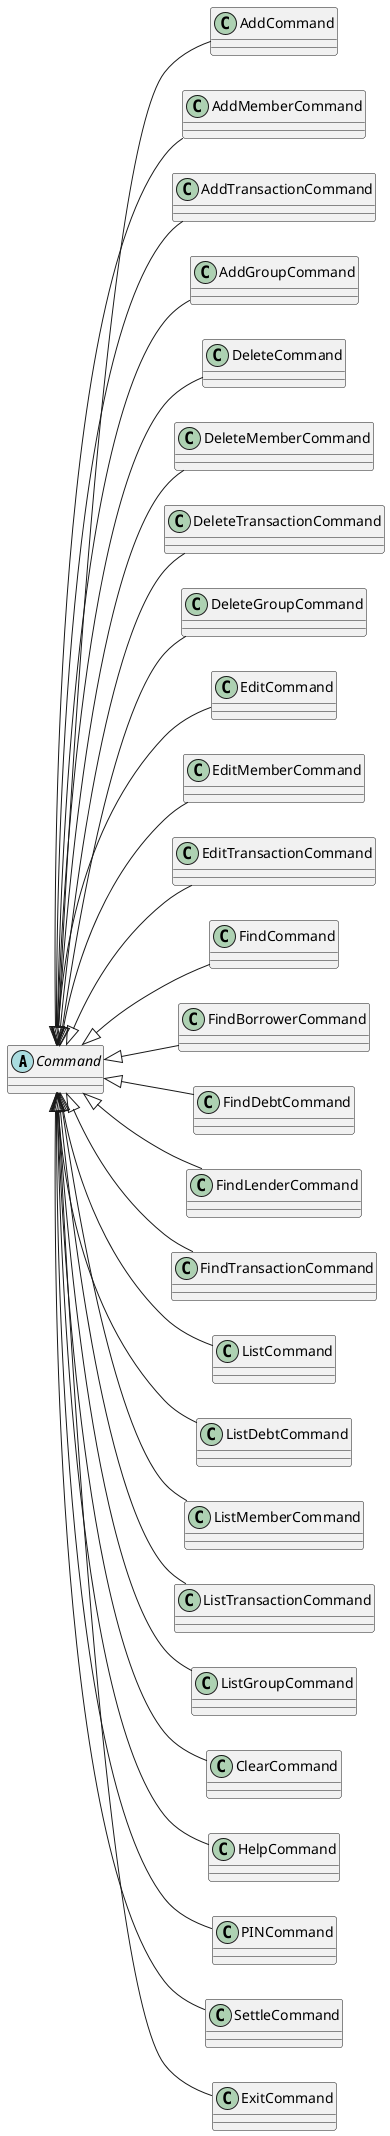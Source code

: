 @startuml
left to right direction
abstract Command
Command <|-- AddCommand
Command <|-- AddMemberCommand
Command <|-- AddTransactionCommand
Command <|-- AddGroupCommand
Command <|-- DeleteCommand
Command <|-- DeleteMemberCommand
Command <|-- DeleteTransactionCommand
Command <|-- DeleteGroupCommand
Command <|-- EditCommand
Command <|-- EditMemberCommand
Command <|-- EditTransactionCommand
Command <|-- FindCommand
Command <|-- FindBorrowerCommand
Command <|-- FindDebtCommand
Command <|-- FindLenderCommand
Command <|-- FindTransactionCommand
Command <|-- ListCommand
Command <|-- ListDebtCommand
Command <|-- ListMemberCommand
Command <|-- ListTransactionCommand
Command <|-- ListGroupCommand
Command <|-- ClearCommand
Command <|-- HelpCommand
Command <|-- PINCommand
Command <|-- SettleCommand
Command <|-- ExitCommand
@enduml